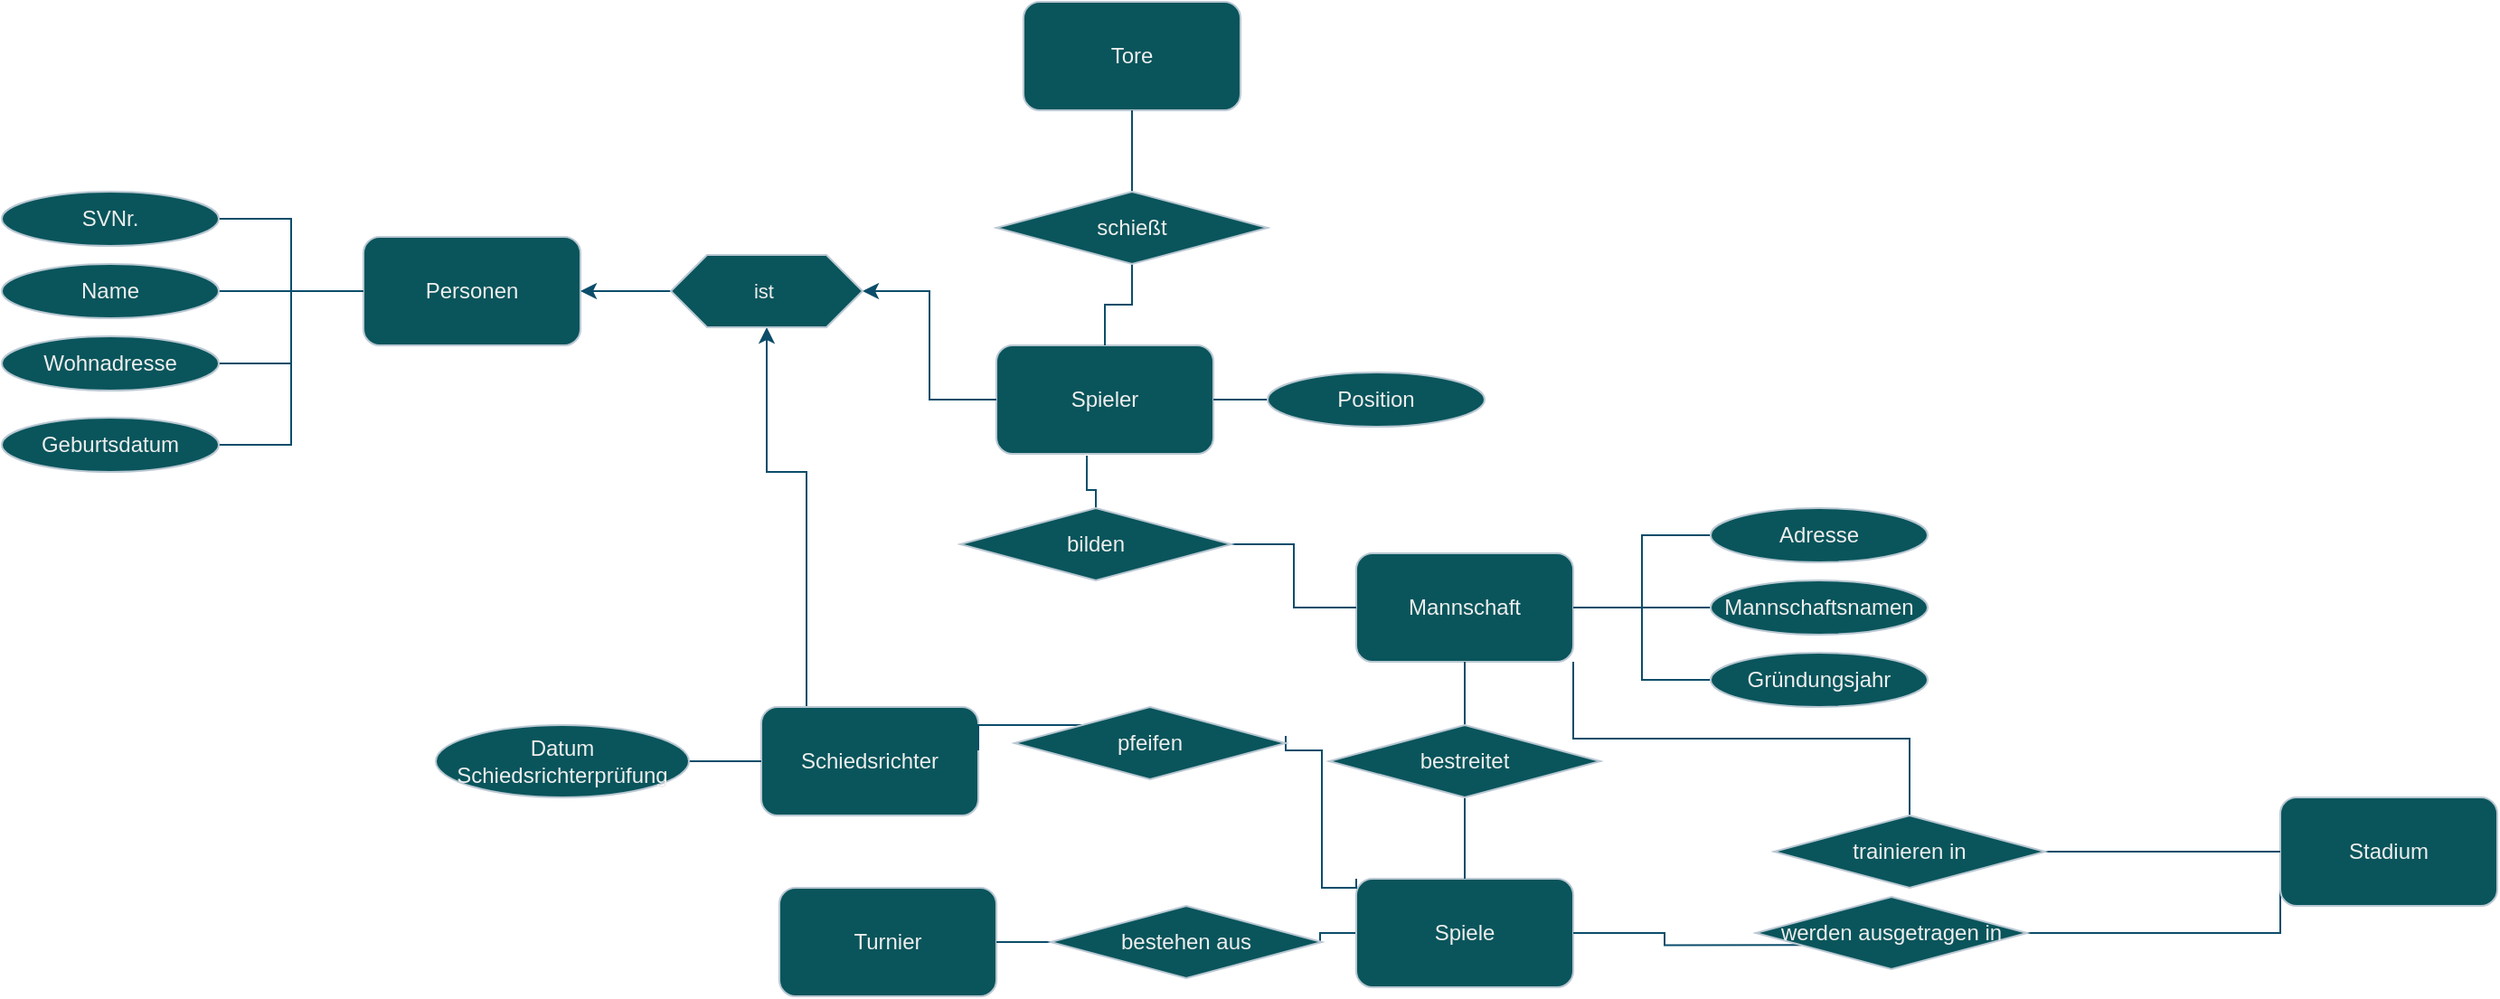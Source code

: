 <mxfile version="26.2.2">
  <diagram name="Seite-1" id="WA6yVqdcD-uboFDPc0nj">
    <mxGraphModel dx="2895" dy="1235" grid="1" gridSize="10" guides="1" tooltips="1" connect="1" arrows="1" fold="1" page="1" pageScale="1" pageWidth="827" pageHeight="1169" math="0" shadow="0">
      <root>
        <mxCell id="0" />
        <mxCell id="1" parent="0" />
        <mxCell id="4QDZx2-hp4oohIkRXeJO-39" value="" style="edgeStyle=orthogonalEdgeStyle;rounded=0;orthogonalLoop=1;jettySize=auto;html=1;strokeColor=#0B4D6A;endArrow=none;startFill=0;" edge="1" parent="1" source="4QDZx2-hp4oohIkRXeJO-1" target="4QDZx2-hp4oohIkRXeJO-36">
          <mxGeometry relative="1" as="geometry" />
        </mxCell>
        <mxCell id="4QDZx2-hp4oohIkRXeJO-1" value="Mannschaft" style="rounded=1;whiteSpace=wrap;html=1;labelBackgroundColor=none;fillColor=#09555B;strokeColor=#BAC8D3;fontColor=#EEEEEE;" vertex="1" parent="1">
          <mxGeometry x="529" y="405" width="120" height="60" as="geometry" />
        </mxCell>
        <mxCell id="4QDZx2-hp4oohIkRXeJO-11" style="edgeStyle=orthogonalEdgeStyle;shape=connector;rounded=0;orthogonalLoop=1;jettySize=auto;html=1;exitX=0.5;exitY=0;exitDx=0;exitDy=0;entryX=0.5;entryY=1;entryDx=0;entryDy=0;strokeColor=#0B4D6A;align=center;verticalAlign=middle;fontFamily=Helvetica;fontSize=11;fontColor=default;labelBackgroundColor=none;startFill=0;endArrow=none;" edge="1" parent="1" source="4QDZx2-hp4oohIkRXeJO-12" target="4QDZx2-hp4oohIkRXeJO-1">
          <mxGeometry relative="1" as="geometry" />
        </mxCell>
        <mxCell id="4QDZx2-hp4oohIkRXeJO-21" value="" style="edgeStyle=orthogonalEdgeStyle;shape=connector;rounded=0;orthogonalLoop=1;jettySize=auto;html=1;strokeColor=#0B4D6A;align=center;verticalAlign=middle;fontFamily=Helvetica;fontSize=11;fontColor=default;labelBackgroundColor=none;startFill=0;endArrow=none;" edge="1" parent="1" source="4QDZx2-hp4oohIkRXeJO-4" target="4QDZx2-hp4oohIkRXeJO-19">
          <mxGeometry relative="1" as="geometry" />
        </mxCell>
        <mxCell id="4QDZx2-hp4oohIkRXeJO-73" value="" style="edgeStyle=orthogonalEdgeStyle;shape=connector;rounded=0;orthogonalLoop=1;jettySize=auto;html=1;strokeColor=#0B4D6A;align=center;verticalAlign=middle;fontFamily=Helvetica;fontSize=11;fontColor=default;labelBackgroundColor=default;startFill=0;endArrow=none;entryX=0;entryY=0.75;entryDx=0;entryDy=0;" edge="1" parent="1" source="4QDZx2-hp4oohIkRXeJO-74" target="4QDZx2-hp4oohIkRXeJO-68">
          <mxGeometry relative="1" as="geometry">
            <Array as="points">
              <mxPoint x="1040" y="615" />
            </Array>
          </mxGeometry>
        </mxCell>
        <mxCell id="4QDZx2-hp4oohIkRXeJO-4" value="Spiele&lt;span style=&quot;color: rgba(0, 0, 0, 0); font-family: monospace; font-size: 0px; text-align: start; text-wrap-mode: nowrap;&quot;&gt;%3CmxGraphModel%3E%3Croot%3E%3CmxCell%20id%3D%220%22%2F%3E%3CmxCell%20id%3D%221%22%20parent%3D%220%22%2F%3E%3CmxCell%20id%3D%222%22%20value%3D%22Spieler%22%20style%3D%22rounded%3D1%3BwhiteSpace%3Dwrap%3Bhtml%3D1%3B%22%20vertex%3D%221%22%20parent%3D%221%22%3E%3CmxGeometry%20x%3D%22294%22%20y%3D%22150%22%20width%3D%22120%22%20height%3D%2260%22%20as%3D%22geometry%22%2F%3E%3C%2FmxCell%3E%3C%2Froot%3E%3C%2FmxGraphModel%3E&lt;/span&gt;" style="rounded=1;whiteSpace=wrap;html=1;labelBackgroundColor=none;fillColor=#09555B;strokeColor=#BAC8D3;fontColor=#EEEEEE;" vertex="1" parent="1">
          <mxGeometry x="529" y="585" width="120" height="60" as="geometry" />
        </mxCell>
        <mxCell id="4QDZx2-hp4oohIkRXeJO-5" value="Turnier&lt;span style=&quot;color: rgba(0, 0, 0, 0); font-family: monospace; font-size: 0px; text-align: start; text-wrap-mode: nowrap;&quot;&gt;%3CmxGraphModel%3E%3Croot%3E%3CmxCell%20id%3D%220%22%2F%3E%3CmxCell%20id%3D%221%22%20parent%3D%220%22%2F%3E%3CmxCell%20id%3D%222%22%20value%3D%22Spieler%22%20style%3D%22rounded%3D1%3BwhiteSpace%3Dwrap%3Bhtml%3D1%3B%22%20vertex%3D%221%22%20parent%3D%221%22%3E%3CmxGeometry%20x%3D%22294%22%20y%3D%22150%22%20width%3D%22120%22%20height%3D%2260%22%20as%3D%22geometry%22%2F%3E%3C%2FmxCell%3E%3C%2Froot%3E%3C%2FmxGraphModel%3E&lt;/span&gt;" style="rounded=1;whiteSpace=wrap;html=1;labelBackgroundColor=none;fillColor=#09555B;strokeColor=#BAC8D3;fontColor=#EEEEEE;" vertex="1" parent="1">
          <mxGeometry x="210" y="590" width="120" height="60" as="geometry" />
        </mxCell>
        <mxCell id="4QDZx2-hp4oohIkRXeJO-6" value="Tore&lt;span style=&quot;color: rgba(0, 0, 0, 0); font-family: monospace; font-size: 0px; text-align: start; text-wrap-mode: nowrap;&quot;&gt;%3CmxGraphModel%3E%3Croot%3E%3CmxCell%20id%3D%220%22%2F%3E%3CmxCell%20id%3D%221%22%20parent%3D%220%22%2F%3E%3CmxCell%20id%3D%222%22%20value%3D%22Spieler%22%20style%3D%22rounded%3D1%3BwhiteSpace%3Dwrap%3Bhtml%3D1%3B%22%20vertex%3D%221%22%20parent%3D%221%22%3E%3CmxGeometry%20x%3D%22294%22%20y%3D%22150%22%20width%3D%22120%22%20height%3D%2260%22%20as%3D%22geometry%22%2F%3E%3C%2FmxCell%3E%3C%2Froot%3E%3C%2FmxGraphModel%3E&lt;/span&gt;" style="rounded=1;whiteSpace=wrap;html=1;labelBackgroundColor=none;fillColor=#09555B;strokeColor=#BAC8D3;fontColor=#EEEEEE;" vertex="1" parent="1">
          <mxGeometry x="345" y="100" width="120" height="60" as="geometry" />
        </mxCell>
        <mxCell id="4QDZx2-hp4oohIkRXeJO-9" style="edgeStyle=orthogonalEdgeStyle;rounded=0;orthogonalLoop=1;jettySize=auto;html=1;exitX=1;exitY=0.5;exitDx=0;exitDy=0;endArrow=none;startFill=0;labelBackgroundColor=none;strokeColor=#0B4D6A;fontColor=default;" edge="1" parent="1" source="4QDZx2-hp4oohIkRXeJO-8" target="4QDZx2-hp4oohIkRXeJO-1">
          <mxGeometry relative="1" as="geometry" />
        </mxCell>
        <mxCell id="4QDZx2-hp4oohIkRXeJO-7" value="Personen" style="rounded=1;whiteSpace=wrap;html=1;labelBackgroundColor=none;fillColor=#09555B;strokeColor=#BAC8D3;fontColor=#EEEEEE;" vertex="1" parent="1">
          <mxGeometry x="-20" y="230" width="120" height="60" as="geometry" />
        </mxCell>
        <mxCell id="4QDZx2-hp4oohIkRXeJO-10" value="" style="edgeStyle=orthogonalEdgeStyle;rounded=0;orthogonalLoop=1;jettySize=auto;html=1;exitX=0.417;exitY=1.017;exitDx=0;exitDy=0;endArrow=none;startFill=0;labelBackgroundColor=none;strokeColor=#0B4D6A;fontColor=default;exitPerimeter=0;" edge="1" parent="1" source="4QDZx2-hp4oohIkRXeJO-2" target="4QDZx2-hp4oohIkRXeJO-8">
          <mxGeometry relative="1" as="geometry">
            <mxPoint x="420" y="260" as="sourcePoint" />
            <mxPoint x="654" y="260" as="targetPoint" />
          </mxGeometry>
        </mxCell>
        <mxCell id="4QDZx2-hp4oohIkRXeJO-8" value="bilden" style="rhombus;whiteSpace=wrap;html=1;labelBackgroundColor=none;fillColor=#09555B;strokeColor=#BAC8D3;fontColor=#EEEEEE;" vertex="1" parent="1">
          <mxGeometry x="310" y="380" width="150" height="40" as="geometry" />
        </mxCell>
        <mxCell id="4QDZx2-hp4oohIkRXeJO-13" value="" style="edgeStyle=orthogonalEdgeStyle;shape=connector;rounded=0;orthogonalLoop=1;jettySize=auto;html=1;exitX=0.5;exitY=0;exitDx=0;exitDy=0;entryX=0.5;entryY=1;entryDx=0;entryDy=0;strokeColor=#0B4D6A;align=center;verticalAlign=middle;fontFamily=Helvetica;fontSize=11;fontColor=default;labelBackgroundColor=none;startFill=0;endArrow=none;" edge="1" parent="1" source="4QDZx2-hp4oohIkRXeJO-4" target="4QDZx2-hp4oohIkRXeJO-12">
          <mxGeometry relative="1" as="geometry">
            <mxPoint x="614" y="590" as="sourcePoint" />
            <mxPoint x="614" y="450" as="targetPoint" />
          </mxGeometry>
        </mxCell>
        <mxCell id="4QDZx2-hp4oohIkRXeJO-12" value="bestreitet" style="rhombus;whiteSpace=wrap;html=1;labelBackgroundColor=none;fillColor=#09555B;strokeColor=#BAC8D3;fontColor=#EEEEEE;" vertex="1" parent="1">
          <mxGeometry x="514" y="500" width="150" height="40" as="geometry" />
        </mxCell>
        <mxCell id="4QDZx2-hp4oohIkRXeJO-27" style="edgeStyle=orthogonalEdgeStyle;shape=connector;rounded=0;orthogonalLoop=1;jettySize=auto;html=1;exitX=0.5;exitY=0;exitDx=0;exitDy=0;entryX=0.5;entryY=1;entryDx=0;entryDy=0;strokeColor=#0B4D6A;align=center;verticalAlign=middle;fontFamily=Helvetica;fontSize=11;fontColor=default;labelBackgroundColor=none;startFill=0;endArrow=none;" edge="1" parent="1" source="4QDZx2-hp4oohIkRXeJO-28" target="4QDZx2-hp4oohIkRXeJO-6">
          <mxGeometry relative="1" as="geometry" />
        </mxCell>
        <mxCell id="4QDZx2-hp4oohIkRXeJO-2" value="Spieler" style="rounded=1;whiteSpace=wrap;html=1;labelBackgroundColor=none;fillColor=#09555B;strokeColor=#BAC8D3;fontColor=#EEEEEE;" vertex="1" parent="1">
          <mxGeometry x="330" y="290" width="120" height="60" as="geometry" />
        </mxCell>
        <mxCell id="4QDZx2-hp4oohIkRXeJO-18" style="edgeStyle=orthogonalEdgeStyle;shape=connector;rounded=0;orthogonalLoop=1;jettySize=auto;html=1;exitX=0.5;exitY=1;exitDx=0;exitDy=0;entryX=0;entryY=0.5;entryDx=0;entryDy=0;strokeColor=#0B4D6A;align=center;verticalAlign=middle;fontFamily=Helvetica;fontSize=11;fontColor=default;labelBackgroundColor=none;startFill=1;endArrow=none;startArrow=classic;" edge="1" parent="1" source="4QDZx2-hp4oohIkRXeJO-17" target="4QDZx2-hp4oohIkRXeJO-16">
          <mxGeometry relative="1" as="geometry">
            <Array as="points">
              <mxPoint x="203" y="360" />
              <mxPoint x="225" y="360" />
              <mxPoint x="225" y="520" />
            </Array>
          </mxGeometry>
        </mxCell>
        <mxCell id="4QDZx2-hp4oohIkRXeJO-16" value="Schiedsrichter" style="rounded=1;whiteSpace=wrap;html=1;labelBackgroundColor=none;fillColor=#09555B;strokeColor=#BAC8D3;fontColor=#EEEEEE;" vertex="1" parent="1">
          <mxGeometry x="200" y="490" width="120" height="60" as="geometry" />
        </mxCell>
        <mxCell id="4QDZx2-hp4oohIkRXeJO-30" value="" style="edgeStyle=orthogonalEdgeStyle;rounded=0;orthogonalLoop=1;jettySize=auto;html=1;strokeColor=#0B4D6A;entryX=1;entryY=0.5;entryDx=0;entryDy=0;exitX=0;exitY=0.5;exitDx=0;exitDy=0;" edge="1" parent="1" source="4QDZx2-hp4oohIkRXeJO-2" target="4QDZx2-hp4oohIkRXeJO-17">
          <mxGeometry relative="1" as="geometry" />
        </mxCell>
        <mxCell id="4QDZx2-hp4oohIkRXeJO-76" value="" style="edgeStyle=orthogonalEdgeStyle;shape=connector;rounded=0;orthogonalLoop=1;jettySize=auto;html=1;strokeColor=#0B4D6A;align=center;verticalAlign=middle;fontFamily=Helvetica;fontSize=11;fontColor=default;labelBackgroundColor=default;startFill=0;endArrow=classic;startArrow=none;endFill=1;" edge="1" parent="1" source="4QDZx2-hp4oohIkRXeJO-17" target="4QDZx2-hp4oohIkRXeJO-7">
          <mxGeometry relative="1" as="geometry" />
        </mxCell>
        <mxCell id="4QDZx2-hp4oohIkRXeJO-17" value="ist&amp;nbsp;" style="shape=hexagon;perimeter=hexagonPerimeter2;whiteSpace=wrap;html=1;fixedSize=1;fontFamily=Helvetica;fontSize=11;fontColor=#EEEEEE;labelBackgroundColor=none;fillColor=#09555B;strokeColor=#BAC8D3;" vertex="1" parent="1">
          <mxGeometry x="150" y="240" width="106" height="40" as="geometry" />
        </mxCell>
        <mxCell id="4QDZx2-hp4oohIkRXeJO-20" value="" style="edgeStyle=orthogonalEdgeStyle;shape=connector;rounded=0;orthogonalLoop=1;jettySize=auto;html=1;strokeColor=#0B4D6A;align=center;verticalAlign=middle;fontFamily=Helvetica;fontSize=11;fontColor=default;labelBackgroundColor=none;startFill=0;endArrow=none;" edge="1" parent="1" source="4QDZx2-hp4oohIkRXeJO-19" target="4QDZx2-hp4oohIkRXeJO-5">
          <mxGeometry relative="1" as="geometry" />
        </mxCell>
        <mxCell id="4QDZx2-hp4oohIkRXeJO-19" value="bestehen aus" style="rhombus;whiteSpace=wrap;html=1;labelBackgroundColor=none;fillColor=#09555B;strokeColor=#BAC8D3;fontColor=#EEEEEE;" vertex="1" parent="1">
          <mxGeometry x="360" y="600" width="150" height="40" as="geometry" />
        </mxCell>
        <mxCell id="4QDZx2-hp4oohIkRXeJO-22" style="edgeStyle=orthogonalEdgeStyle;shape=connector;rounded=0;orthogonalLoop=1;jettySize=auto;html=1;exitX=0;exitY=0;exitDx=0;exitDy=0;entryX=1;entryY=0.4;entryDx=0;entryDy=0;entryPerimeter=0;strokeColor=#0B4D6A;align=center;verticalAlign=middle;fontFamily=Helvetica;fontSize=11;fontColor=default;labelBackgroundColor=none;startFill=0;endArrow=none;" edge="1" parent="1" source="4QDZx2-hp4oohIkRXeJO-23" target="4QDZx2-hp4oohIkRXeJO-16">
          <mxGeometry relative="1" as="geometry">
            <Array as="points" />
          </mxGeometry>
        </mxCell>
        <mxCell id="4QDZx2-hp4oohIkRXeJO-26" value="" style="edgeStyle=orthogonalEdgeStyle;shape=connector;rounded=0;orthogonalLoop=1;jettySize=auto;html=1;exitX=0;exitY=0;exitDx=0;exitDy=0;entryX=1;entryY=0.4;entryDx=0;entryDy=0;entryPerimeter=0;strokeColor=#0B4D6A;align=center;verticalAlign=middle;fontFamily=Helvetica;fontSize=11;fontColor=default;labelBackgroundColor=none;startFill=0;endArrow=none;" edge="1" parent="1" source="4QDZx2-hp4oohIkRXeJO-4" target="4QDZx2-hp4oohIkRXeJO-23">
          <mxGeometry relative="1" as="geometry">
            <mxPoint x="554" y="590" as="sourcePoint" />
            <mxPoint x="320" y="514" as="targetPoint" />
            <Array as="points">
              <mxPoint x="510" y="590" />
              <mxPoint x="510" y="514" />
            </Array>
          </mxGeometry>
        </mxCell>
        <mxCell id="4QDZx2-hp4oohIkRXeJO-23" value="pfeifen" style="rhombus;whiteSpace=wrap;html=1;labelBackgroundColor=none;fillColor=#09555B;strokeColor=#BAC8D3;fontColor=#EEEEEE;" vertex="1" parent="1">
          <mxGeometry x="340" y="490" width="150" height="40" as="geometry" />
        </mxCell>
        <mxCell id="4QDZx2-hp4oohIkRXeJO-29" value="" style="edgeStyle=orthogonalEdgeStyle;shape=connector;rounded=0;orthogonalLoop=1;jettySize=auto;html=1;exitX=0.5;exitY=0;exitDx=0;exitDy=0;entryX=0.5;entryY=1;entryDx=0;entryDy=0;strokeColor=#0B4D6A;align=center;verticalAlign=middle;fontFamily=Helvetica;fontSize=11;fontColor=default;labelBackgroundColor=none;startFill=0;endArrow=none;" edge="1" parent="1" source="4QDZx2-hp4oohIkRXeJO-2" target="4QDZx2-hp4oohIkRXeJO-28">
          <mxGeometry relative="1" as="geometry">
            <mxPoint x="420" y="230" as="sourcePoint" />
            <mxPoint x="920" y="430" as="targetPoint" />
          </mxGeometry>
        </mxCell>
        <mxCell id="4QDZx2-hp4oohIkRXeJO-28" value="schießt" style="rhombus;whiteSpace=wrap;html=1;labelBackgroundColor=none;fillColor=#09555B;strokeColor=#BAC8D3;fontColor=#EEEEEE;" vertex="1" parent="1">
          <mxGeometry x="330" y="205" width="150" height="40" as="geometry" />
        </mxCell>
        <mxCell id="4QDZx2-hp4oohIkRXeJO-40" value="" style="edgeStyle=orthogonalEdgeStyle;rounded=0;orthogonalLoop=1;jettySize=auto;html=1;strokeColor=#0B4D6A;endArrow=none;startFill=0;" edge="1" parent="1" source="4QDZx2-hp4oohIkRXeJO-32" target="4QDZx2-hp4oohIkRXeJO-1">
          <mxGeometry relative="1" as="geometry" />
        </mxCell>
        <mxCell id="4QDZx2-hp4oohIkRXeJO-32" value="Mannschaftsnamen" style="ellipse;whiteSpace=wrap;html=1;strokeColor=#BAC8D3;fontColor=#EEEEEE;fillColor=#09555B;" vertex="1" parent="1">
          <mxGeometry x="725" y="420" width="120" height="30" as="geometry" />
        </mxCell>
        <mxCell id="4QDZx2-hp4oohIkRXeJO-43" value="" style="edgeStyle=orthogonalEdgeStyle;shape=connector;rounded=0;orthogonalLoop=1;jettySize=auto;html=1;strokeColor=#0B4D6A;align=center;verticalAlign=middle;fontFamily=Helvetica;fontSize=11;fontColor=default;labelBackgroundColor=default;startFill=0;endArrow=none;entryX=1;entryY=0.5;entryDx=0;entryDy=0;" edge="1" parent="1" source="4QDZx2-hp4oohIkRXeJO-35" target="4QDZx2-hp4oohIkRXeJO-1">
          <mxGeometry relative="1" as="geometry" />
        </mxCell>
        <mxCell id="4QDZx2-hp4oohIkRXeJO-35" value="Gründungsjahr" style="ellipse;whiteSpace=wrap;html=1;strokeColor=#BAC8D3;fontColor=#EEEEEE;fillColor=#09555B;" vertex="1" parent="1">
          <mxGeometry x="725" y="460" width="120" height="30" as="geometry" />
        </mxCell>
        <mxCell id="4QDZx2-hp4oohIkRXeJO-36" value="Adresse" style="ellipse;whiteSpace=wrap;html=1;strokeColor=#BAC8D3;fontColor=#EEEEEE;fillColor=#09555B;" vertex="1" parent="1">
          <mxGeometry x="725" y="380" width="120" height="30" as="geometry" />
        </mxCell>
        <mxCell id="4QDZx2-hp4oohIkRXeJO-45" value="" style="edgeStyle=orthogonalEdgeStyle;shape=connector;rounded=0;orthogonalLoop=1;jettySize=auto;html=1;strokeColor=#0B4D6A;align=center;verticalAlign=middle;fontFamily=Helvetica;fontSize=11;fontColor=default;labelBackgroundColor=default;startFill=0;endArrow=none;" edge="1" parent="1" source="4QDZx2-hp4oohIkRXeJO-44" target="4QDZx2-hp4oohIkRXeJO-7">
          <mxGeometry relative="1" as="geometry" />
        </mxCell>
        <mxCell id="4QDZx2-hp4oohIkRXeJO-44" value="SVNr." style="ellipse;whiteSpace=wrap;html=1;strokeColor=#BAC8D3;fontColor=#EEEEEE;fillColor=#09555B;" vertex="1" parent="1">
          <mxGeometry x="-220" y="205" width="120" height="30" as="geometry" />
        </mxCell>
        <mxCell id="4QDZx2-hp4oohIkRXeJO-47" value="" style="edgeStyle=orthogonalEdgeStyle;shape=connector;rounded=0;orthogonalLoop=1;jettySize=auto;html=1;strokeColor=#0B4D6A;align=center;verticalAlign=middle;fontFamily=Helvetica;fontSize=11;fontColor=default;labelBackgroundColor=default;startFill=0;endArrow=none;" edge="1" parent="1" source="4QDZx2-hp4oohIkRXeJO-46" target="4QDZx2-hp4oohIkRXeJO-7">
          <mxGeometry relative="1" as="geometry" />
        </mxCell>
        <mxCell id="4QDZx2-hp4oohIkRXeJO-46" value="Name" style="ellipse;whiteSpace=wrap;html=1;strokeColor=#BAC8D3;fontColor=#EEEEEE;fillColor=#09555B;" vertex="1" parent="1">
          <mxGeometry x="-220" y="245" width="120" height="30" as="geometry" />
        </mxCell>
        <mxCell id="4QDZx2-hp4oohIkRXeJO-49" value="" style="edgeStyle=orthogonalEdgeStyle;shape=connector;rounded=0;orthogonalLoop=1;jettySize=auto;html=1;strokeColor=#0B4D6A;align=center;verticalAlign=middle;fontFamily=Helvetica;fontSize=11;fontColor=default;labelBackgroundColor=default;startFill=0;endArrow=none;" edge="1" parent="1" source="4QDZx2-hp4oohIkRXeJO-48" target="4QDZx2-hp4oohIkRXeJO-7">
          <mxGeometry relative="1" as="geometry" />
        </mxCell>
        <mxCell id="4QDZx2-hp4oohIkRXeJO-48" value="Wohnadresse" style="ellipse;whiteSpace=wrap;html=1;strokeColor=#BAC8D3;fontColor=#EEEEEE;fillColor=#09555B;" vertex="1" parent="1">
          <mxGeometry x="-220" y="285" width="120" height="30" as="geometry" />
        </mxCell>
        <mxCell id="4QDZx2-hp4oohIkRXeJO-51" style="edgeStyle=orthogonalEdgeStyle;shape=connector;rounded=0;orthogonalLoop=1;jettySize=auto;html=1;exitX=1;exitY=0.5;exitDx=0;exitDy=0;entryX=0;entryY=0.5;entryDx=0;entryDy=0;strokeColor=#0B4D6A;align=center;verticalAlign=middle;fontFamily=Helvetica;fontSize=11;fontColor=default;labelBackgroundColor=default;startFill=0;endArrow=none;" edge="1" parent="1" source="4QDZx2-hp4oohIkRXeJO-50" target="4QDZx2-hp4oohIkRXeJO-7">
          <mxGeometry relative="1" as="geometry" />
        </mxCell>
        <mxCell id="4QDZx2-hp4oohIkRXeJO-50" value="Geburtsdatum" style="ellipse;whiteSpace=wrap;html=1;strokeColor=#BAC8D3;fontColor=#EEEEEE;fillColor=#09555B;" vertex="1" parent="1">
          <mxGeometry x="-220" y="330" width="120" height="30" as="geometry" />
        </mxCell>
        <mxCell id="4QDZx2-hp4oohIkRXeJO-55" value="" style="edgeStyle=orthogonalEdgeStyle;shape=connector;rounded=0;orthogonalLoop=1;jettySize=auto;html=1;exitX=1;exitY=0.5;exitDx=0;exitDy=0;entryX=0;entryY=0.5;entryDx=0;entryDy=0;strokeColor=#0B4D6A;align=center;verticalAlign=middle;fontFamily=Helvetica;fontSize=11;fontColor=default;labelBackgroundColor=default;startFill=0;endArrow=none;" edge="1" parent="1" source="4QDZx2-hp4oohIkRXeJO-2" target="4QDZx2-hp4oohIkRXeJO-57">
          <mxGeometry relative="1" as="geometry">
            <mxPoint x="390" y="230" as="sourcePoint" />
            <mxPoint x="430" y="175" as="targetPoint" />
          </mxGeometry>
        </mxCell>
        <mxCell id="4QDZx2-hp4oohIkRXeJO-57" value="Position" style="ellipse;whiteSpace=wrap;html=1;strokeColor=#BAC8D3;fontColor=#EEEEEE;fillColor=#09555B;" vertex="1" parent="1">
          <mxGeometry x="480" y="305" width="120" height="30" as="geometry" />
        </mxCell>
        <mxCell id="4QDZx2-hp4oohIkRXeJO-59" value="" style="edgeStyle=orthogonalEdgeStyle;shape=connector;rounded=0;orthogonalLoop=1;jettySize=auto;html=1;strokeColor=#0B4D6A;align=center;verticalAlign=middle;fontFamily=Helvetica;fontSize=11;fontColor=default;labelBackgroundColor=default;startFill=0;endArrow=none;" edge="1" parent="1" source="4QDZx2-hp4oohIkRXeJO-58" target="4QDZx2-hp4oohIkRXeJO-16">
          <mxGeometry relative="1" as="geometry" />
        </mxCell>
        <mxCell id="4QDZx2-hp4oohIkRXeJO-58" value="Datum Schiedsrichterprüfung" style="ellipse;whiteSpace=wrap;html=1;strokeColor=#BAC8D3;fontColor=#EEEEEE;fillColor=#09555B;" vertex="1" parent="1">
          <mxGeometry x="20" y="500" width="140" height="40" as="geometry" />
        </mxCell>
        <mxCell id="4QDZx2-hp4oohIkRXeJO-68" value="Stadium" style="rounded=1;whiteSpace=wrap;html=1;labelBackgroundColor=none;fillColor=#09555B;strokeColor=#BAC8D3;fontColor=#EEEEEE;" vertex="1" parent="1">
          <mxGeometry x="1040" y="540" width="120" height="60" as="geometry" />
        </mxCell>
        <mxCell id="4QDZx2-hp4oohIkRXeJO-71" value="" style="edgeStyle=orthogonalEdgeStyle;shape=connector;rounded=0;orthogonalLoop=1;jettySize=auto;html=1;exitX=1;exitY=1;exitDx=0;exitDy=0;entryX=0.5;entryY=0;entryDx=0;entryDy=0;strokeColor=#0B4D6A;align=center;verticalAlign=middle;fontFamily=Helvetica;fontSize=11;fontColor=default;labelBackgroundColor=default;startFill=0;endArrow=none;" edge="1" parent="1" source="4QDZx2-hp4oohIkRXeJO-1" target="4QDZx2-hp4oohIkRXeJO-70">
          <mxGeometry relative="1" as="geometry">
            <mxPoint x="649" y="465" as="sourcePoint" />
            <mxPoint x="940" y="590" as="targetPoint" />
            <Array as="points" />
          </mxGeometry>
        </mxCell>
        <mxCell id="4QDZx2-hp4oohIkRXeJO-72" style="edgeStyle=orthogonalEdgeStyle;shape=connector;rounded=0;orthogonalLoop=1;jettySize=auto;html=1;exitX=1;exitY=0.5;exitDx=0;exitDy=0;entryX=0;entryY=0.5;entryDx=0;entryDy=0;strokeColor=#0B4D6A;align=center;verticalAlign=middle;fontFamily=Helvetica;fontSize=11;fontColor=default;labelBackgroundColor=default;startFill=0;endArrow=none;" edge="1" parent="1" source="4QDZx2-hp4oohIkRXeJO-70" target="4QDZx2-hp4oohIkRXeJO-68">
          <mxGeometry relative="1" as="geometry" />
        </mxCell>
        <mxCell id="4QDZx2-hp4oohIkRXeJO-70" value="trainieren in" style="rhombus;whiteSpace=wrap;html=1;labelBackgroundColor=none;fillColor=#09555B;strokeColor=#BAC8D3;fontColor=#EEEEEE;" vertex="1" parent="1">
          <mxGeometry x="760" y="550" width="150" height="40" as="geometry" />
        </mxCell>
        <mxCell id="4QDZx2-hp4oohIkRXeJO-75" value="" style="edgeStyle=orthogonalEdgeStyle;shape=connector;rounded=0;orthogonalLoop=1;jettySize=auto;html=1;strokeColor=#0B4D6A;align=center;verticalAlign=middle;fontFamily=Helvetica;fontSize=11;fontColor=default;labelBackgroundColor=default;startFill=0;endArrow=none;entryX=0;entryY=0.75;entryDx=0;entryDy=0;" edge="1" parent="1" source="4QDZx2-hp4oohIkRXeJO-4" target="4QDZx2-hp4oohIkRXeJO-74">
          <mxGeometry relative="1" as="geometry">
            <mxPoint x="649" y="615" as="sourcePoint" />
            <mxPoint x="1040" y="585" as="targetPoint" />
            <Array as="points" />
          </mxGeometry>
        </mxCell>
        <mxCell id="4QDZx2-hp4oohIkRXeJO-74" value="werden ausgetragen in" style="rhombus;whiteSpace=wrap;html=1;labelBackgroundColor=none;fillColor=#09555B;strokeColor=#BAC8D3;fontColor=#EEEEEE;" vertex="1" parent="1">
          <mxGeometry x="750" y="595" width="150" height="40" as="geometry" />
        </mxCell>
      </root>
    </mxGraphModel>
  </diagram>
</mxfile>
